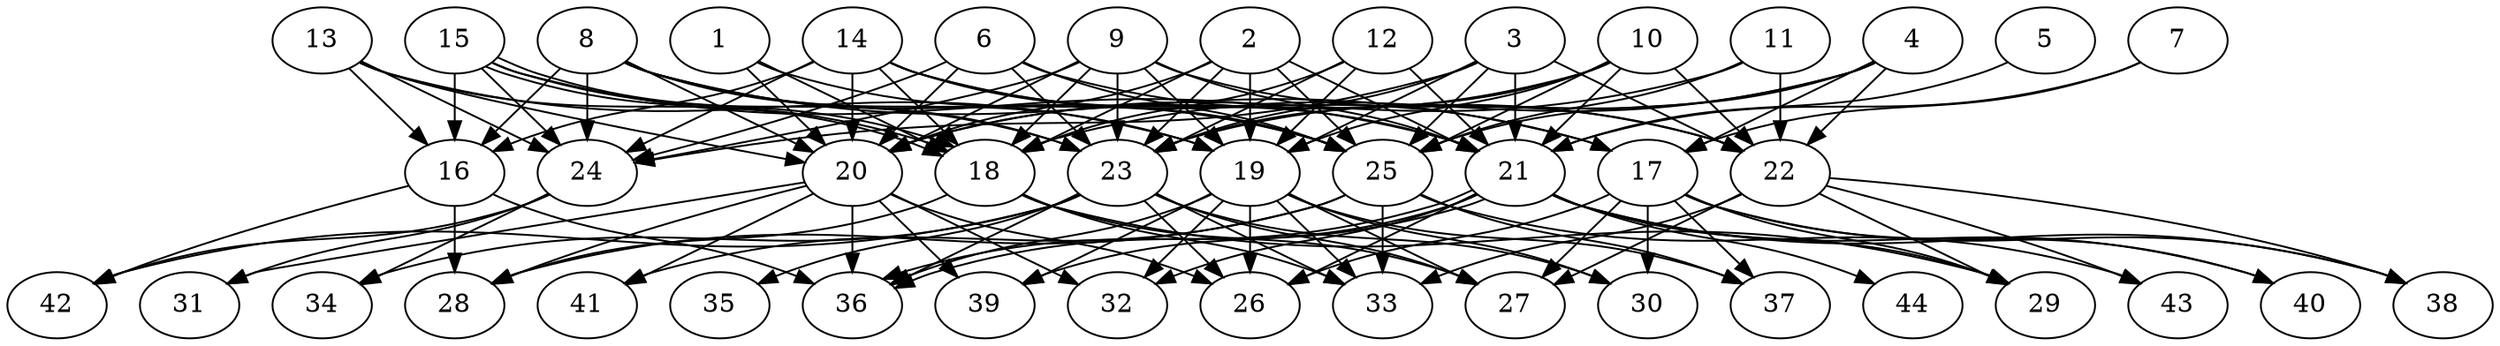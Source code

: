 // DAG (tier=3-complex, mode=data, n=44, ccr=0.533, fat=0.810, density=0.704, regular=0.388, jump=0.220, mindata=4194304, maxdata=33554432)
// DAG automatically generated by daggen at Sun Aug 24 16:33:35 2025
// /home/ermia/Project/Environments/daggen/bin/daggen --dot --ccr 0.533 --fat 0.810 --regular 0.388 --density 0.704 --jump 0.220 --mindata 4194304 --maxdata 33554432 -n 44 
digraph G {
  1 [size="180011460382798381056", alpha="0.16", expect_size="90005730191399190528"]
  1 -> 18 [size ="255048881799168"]
  1 -> 20 [size ="255048881799168"]
  1 -> 25 [size ="255048881799168"]
  2 [size="1335527272194758144", alpha="0.16", expect_size="667763636097379072"]
  2 -> 18 [size ="1009492636467200"]
  2 -> 19 [size ="1009492636467200"]
  2 -> 20 [size ="1009492636467200"]
  2 -> 21 [size ="1009492636467200"]
  2 -> 23 [size ="1009492636467200"]
  2 -> 25 [size ="1009492636467200"]
  3 [size="2360764963123743744", alpha="0.02", expect_size="1180382481561871872"]
  3 -> 19 [size ="1396164691755008"]
  3 -> 21 [size ="1396164691755008"]
  3 -> 22 [size ="1396164691755008"]
  3 -> 23 [size ="1396164691755008"]
  3 -> 24 [size ="1396164691755008"]
  3 -> 25 [size ="1396164691755008"]
  4 [size="84267522060825872", alpha="0.11", expect_size="42133761030412936"]
  4 -> 17 [size ="2753356640550912"]
  4 -> 18 [size ="2753356640550912"]
  4 -> 22 [size ="2753356640550912"]
  4 -> 23 [size ="2753356640550912"]
  4 -> 25 [size ="2753356640550912"]
  5 [size="3677045190739527467008", alpha="0.10", expect_size="1838522595369763733504"]
  5 -> 21 [size ="1905852554412032"]
  6 [size="7224419921443586048", alpha="0.10", expect_size="3612209960721793024"]
  6 -> 20 [size ="8210885239635968"]
  6 -> 22 [size ="8210885239635968"]
  6 -> 23 [size ="8210885239635968"]
  6 -> 24 [size ="8210885239635968"]
  6 -> 25 [size ="8210885239635968"]
  7 [size="2951401333363874725888", alpha="0.20", expect_size="1475700666681937362944"]
  7 -> 17 [size ="1646046753062912"]
  7 -> 21 [size ="1646046753062912"]
  8 [size="38024502866566088", alpha="0.05", expect_size="19012251433283044"]
  8 -> 16 [size ="926782815469568"]
  8 -> 17 [size ="926782815469568"]
  8 -> 19 [size ="926782815469568"]
  8 -> 20 [size ="926782815469568"]
  8 -> 23 [size ="926782815469568"]
  8 -> 24 [size ="926782815469568"]
  8 -> 25 [size ="926782815469568"]
  9 [size="3052298381897889280", alpha="0.01", expect_size="1526149190948944640"]
  9 -> 18 [size ="6178422199943168"]
  9 -> 19 [size ="6178422199943168"]
  9 -> 20 [size ="6178422199943168"]
  9 -> 21 [size ="6178422199943168"]
  9 -> 22 [size ="6178422199943168"]
  9 -> 23 [size ="6178422199943168"]
  9 -> 24 [size ="6178422199943168"]
  10 [size="92880174106297024", alpha="0.14", expect_size="46440087053148512"]
  10 -> 19 [size ="2009646101430272"]
  10 -> 20 [size ="2009646101430272"]
  10 -> 21 [size ="2009646101430272"]
  10 -> 22 [size ="2009646101430272"]
  10 -> 23 [size ="2009646101430272"]
  10 -> 25 [size ="2009646101430272"]
  11 [size="1607558656087968512", alpha="0.13", expect_size="803779328043984256"]
  11 -> 20 [size ="709085980786688"]
  11 -> 22 [size ="709085980786688"]
  11 -> 25 [size ="709085980786688"]
  12 [size="540326950489487835136", alpha="0.10", expect_size="270163475244743917568"]
  12 -> 18 [size ="530714646806528"]
  12 -> 19 [size ="530714646806528"]
  12 -> 21 [size ="530714646806528"]
  12 -> 23 [size ="530714646806528"]
  13 [size="19115894658410471424", alpha="0.17", expect_size="9557947329205235712"]
  13 -> 16 [size ="7333879996219392"]
  13 -> 18 [size ="7333879996219392"]
  13 -> 19 [size ="7333879996219392"]
  13 -> 20 [size ="7333879996219392"]
  13 -> 24 [size ="7333879996219392"]
  14 [size="259804604746727136", alpha="0.06", expect_size="129902302373363568"]
  14 -> 16 [size ="8475961670500352"]
  14 -> 17 [size ="8475961670500352"]
  14 -> 18 [size ="8475961670500352"]
  14 -> 20 [size ="8475961670500352"]
  14 -> 21 [size ="8475961670500352"]
  14 -> 24 [size ="8475961670500352"]
  14 -> 25 [size ="8475961670500352"]
  15 [size="2941299569184171098112", alpha="0.11", expect_size="1470649784592085549056"]
  15 -> 16 [size ="1642288656678912"]
  15 -> 18 [size ="1642288656678912"]
  15 -> 18 [size ="1642288656678912"]
  15 -> 21 [size ="1642288656678912"]
  15 -> 23 [size ="1642288656678912"]
  15 -> 24 [size ="1642288656678912"]
  16 [size="4822505565650394546176", alpha="0.05", expect_size="2411252782825197273088"]
  16 -> 28 [size ="2283521712324608"]
  16 -> 36 [size ="2283521712324608"]
  16 -> 42 [size ="2283521712324608"]
  17 [size="635275302028705792000", alpha="0.11", expect_size="317637651014352896000"]
  17 -> 26 [size ="591195747123200"]
  17 -> 27 [size ="591195747123200"]
  17 -> 29 [size ="591195747123200"]
  17 -> 30 [size ="591195747123200"]
  17 -> 37 [size ="591195747123200"]
  17 -> 38 [size ="591195747123200"]
  17 -> 40 [size ="591195747123200"]
  18 [size="9537623325266673664000", alpha="0.15", expect_size="4768811662633336832000"]
  18 -> 27 [size ="3597908364492800"]
  18 -> 28 [size ="3597908364492800"]
  18 -> 29 [size ="3597908364492800"]
  18 -> 33 [size ="3597908364492800"]
  19 [size="25492092987033260130304", alpha="0.20", expect_size="12746046493516630065152"]
  19 -> 26 [size ="6929368374837248"]
  19 -> 27 [size ="6929368374837248"]
  19 -> 30 [size ="6929368374837248"]
  19 -> 32 [size ="6929368374837248"]
  19 -> 33 [size ="6929368374837248"]
  19 -> 36 [size ="6929368374837248"]
  19 -> 37 [size ="6929368374837248"]
  19 -> 39 [size ="6929368374837248"]
  20 [size="9519191308678459392", alpha="0.11", expect_size="4759595654339229696"]
  20 -> 26 [size ="4467335817592832"]
  20 -> 28 [size ="4467335817592832"]
  20 -> 31 [size ="4467335817592832"]
  20 -> 32 [size ="4467335817592832"]
  20 -> 36 [size ="4467335817592832"]
  20 -> 39 [size ="4467335817592832"]
  20 -> 41 [size ="4467335817592832"]
  21 [size="3973940973007661056", alpha="0.08", expect_size="1986970486503830528"]
  21 -> 26 [size ="2243012310597632"]
  21 -> 29 [size ="2243012310597632"]
  21 -> 32 [size ="2243012310597632"]
  21 -> 36 [size ="2243012310597632"]
  21 -> 36 [size ="2243012310597632"]
  21 -> 38 [size ="2243012310597632"]
  21 -> 39 [size ="2243012310597632"]
  21 -> 40 [size ="2243012310597632"]
  21 -> 44 [size ="2243012310597632"]
  22 [size="377238675345182656", alpha="0.05", expect_size="188619337672591328"]
  22 -> 27 [size ="7802479215378432"]
  22 -> 29 [size ="7802479215378432"]
  22 -> 33 [size ="7802479215378432"]
  22 -> 38 [size ="7802479215378432"]
  22 -> 43 [size ="7802479215378432"]
  23 [size="1390854896541330944", alpha="0.20", expect_size="695427448270665472"]
  23 -> 26 [size ="3438834427625472"]
  23 -> 27 [size ="3438834427625472"]
  23 -> 30 [size ="3438834427625472"]
  23 -> 33 [size ="3438834427625472"]
  23 -> 34 [size ="3438834427625472"]
  23 -> 35 [size ="3438834427625472"]
  23 -> 36 [size ="3438834427625472"]
  23 -> 42 [size ="3438834427625472"]
  24 [size="460454468848298491904", alpha="0.05", expect_size="230227234424149245952"]
  24 -> 31 [size ="477032295170048"]
  24 -> 34 [size ="477032295170048"]
  24 -> 42 [size ="477032295170048"]
  25 [size="6324183226955756544", alpha="0.03", expect_size="3162091613477878272"]
  25 -> 28 [size ="3544599062642688"]
  25 -> 33 [size ="3544599062642688"]
  25 -> 37 [size ="3544599062642688"]
  25 -> 41 [size ="3544599062642688"]
  25 -> 43 [size ="3544599062642688"]
  26 [size="2446349284773430784", alpha="0.10", expect_size="1223174642386715392"]
  27 [size="428437335036942876672", alpha="0.16", expect_size="214218667518471438336"]
  28 [size="71006037959049712", alpha="0.08", expect_size="35503018979524856"]
  29 [size="146323449070265408", alpha="0.09", expect_size="73161724535132704"]
  30 [size="3934914393769909248", alpha="0.20", expect_size="1967457196884954624"]
  31 [size="6726027201789135159296", alpha="0.12", expect_size="3363013600894567579648"]
  32 [size="880273255973567104", alpha="0.16", expect_size="440136627986783552"]
  33 [size="12536446041654755328", alpha="0.08", expect_size="6268223020827377664"]
  34 [size="19604303131926417375232", alpha="0.18", expect_size="9802151565963208687616"]
  35 [size="1053108377128822272", alpha="0.03", expect_size="526554188564411136"]
  36 [size="5691754886015296512", alpha="0.18", expect_size="2845877443007648256"]
  37 [size="136725558853738816", alpha="0.03", expect_size="68362779426869408"]
  38 [size="24279846701115478376448", alpha="0.07", expect_size="12139923350557739188224"]
  39 [size="57847663610855824", alpha="0.16", expect_size="28923831805427912"]
  40 [size="4565753418140992000", alpha="0.02", expect_size="2282876709070496000"]
  41 [size="135102741752056816", alpha="0.07", expect_size="67551370876028408"]
  42 [size="2914957260318241280", alpha="0.12", expect_size="1457478630159120640"]
  43 [size="14756270246568912896", alpha="0.02", expect_size="7378135123284456448"]
  44 [size="196183607264635264", alpha="0.12", expect_size="98091803632317632"]
}